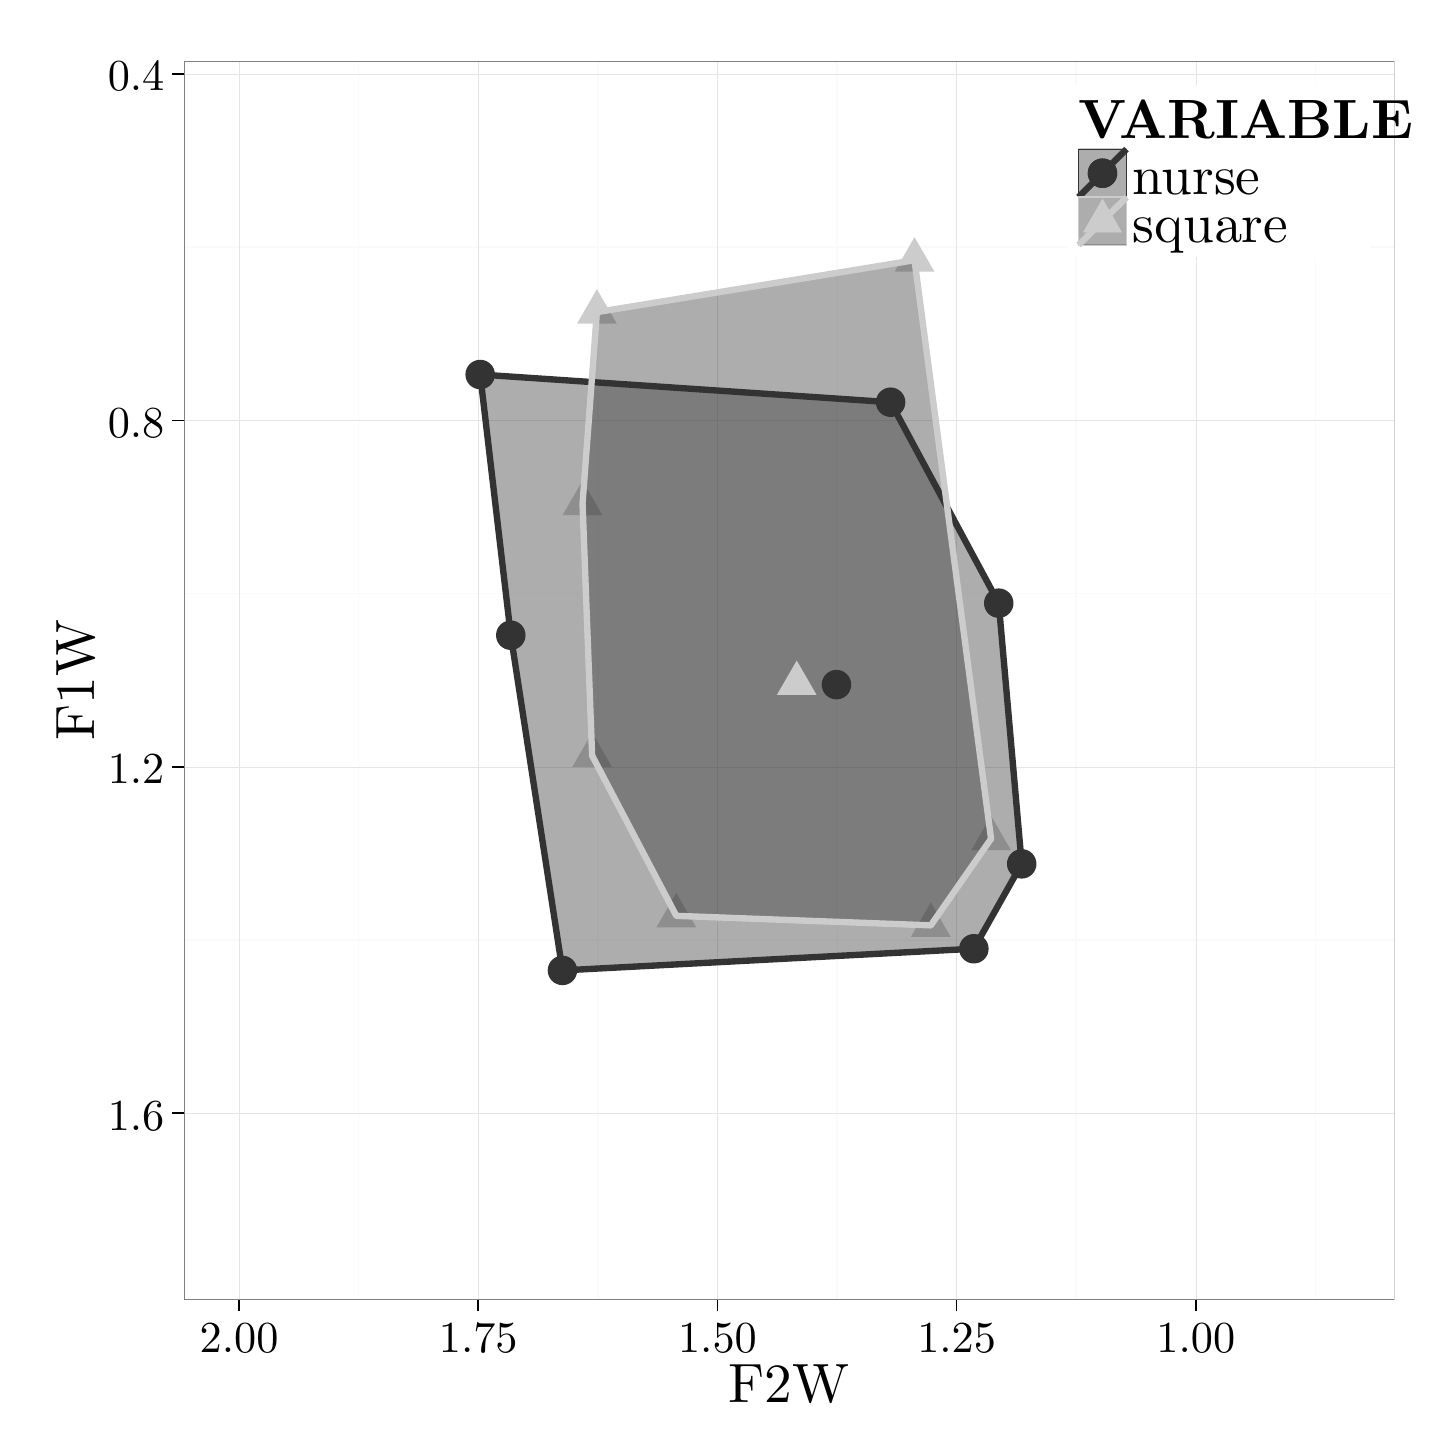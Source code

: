 % Created by tikzDevice version 0.8.1 on 2016-02-09 02:15:21
% !TEX encoding = UTF-8 Unicode
\begin{tikzpicture}[x=1pt,y=1pt]
\definecolor{fillColor}{RGB}{255,255,255}
\path[use as bounding box,fill=fillColor,fill opacity=0.00] (0,0) rectangle (505.89,505.89);
\begin{scope}
\path[clip] (  0.00,  0.00) rectangle (505.89,505.89);
\definecolor{drawColor}{RGB}{255,255,255}
\definecolor{fillColor}{RGB}{255,255,255}

\path[draw=drawColor,line width= 0.6pt,line join=round,line cap=round,fill=fillColor] (  0.00, -0.00) rectangle (505.89,505.89);
\end{scope}
\begin{scope}
\path[clip] ( 56.50, 46.31) rectangle (493.85,493.84);
\definecolor{fillColor}{RGB}{255,255,255}

\path[fill=fillColor] ( 56.50, 46.31) rectangle (493.85,493.84);
\definecolor{drawColor}{gray}{0.98}

\path[draw=drawColor,line width= 0.6pt,line join=round] ( 56.50,426.56) --
	(493.85,426.56);

\path[draw=drawColor,line width= 0.6pt,line join=round] ( 56.50,301.37) --
	(493.85,301.37);

\path[draw=drawColor,line width= 0.6pt,line join=round] ( 56.50,176.19) --
	(493.85,176.19);

\path[draw=drawColor,line width= 0.6pt,line join=round] (465.32, 46.31) --
	(465.32,493.84);

\path[draw=drawColor,line width= 0.6pt,line join=round] (378.89, 46.31) --
	(378.89,493.84);

\path[draw=drawColor,line width= 0.6pt,line join=round] (292.46, 46.31) --
	(292.46,493.84);

\path[draw=drawColor,line width= 0.6pt,line join=round] (206.03, 46.31) --
	(206.03,493.84);

\path[draw=drawColor,line width= 0.6pt,line join=round] (119.60, 46.31) --
	(119.60,493.84);
\definecolor{drawColor}{gray}{0.90}

\path[draw=drawColor,line width= 0.2pt,line join=round] ( 56.50,489.15) --
	(493.85,489.15);

\path[draw=drawColor,line width= 0.2pt,line join=round] ( 56.50,363.97) --
	(493.85,363.97);

\path[draw=drawColor,line width= 0.2pt,line join=round] ( 56.50,238.78) --
	(493.85,238.78);

\path[draw=drawColor,line width= 0.2pt,line join=round] ( 56.50,113.59) --
	(493.85,113.59);

\path[draw=drawColor,line width= 0.2pt,line join=round] (422.11, 46.31) --
	(422.11,493.84);

\path[draw=drawColor,line width= 0.2pt,line join=round] (335.68, 46.31) --
	(335.68,493.84);

\path[draw=drawColor,line width= 0.2pt,line join=round] (249.24, 46.31) --
	(249.24,493.84);

\path[draw=drawColor,line width= 0.2pt,line join=round] (162.81, 46.31) --
	(162.81,493.84);

\path[draw=drawColor,line width= 0.2pt,line join=round] ( 76.38, 46.31) --
	( 76.38,493.84);
\definecolor{fillColor}{gray}{0.20}

\path[fill=fillColor] (174.57,286.35) circle (  5.33);

\path[fill=fillColor] (163.51,380.55) circle (  5.33);

\path[fill=fillColor] (311.82,370.54) circle (  5.33);

\path[fill=fillColor] (350.89,297.93) circle (  5.33);

\path[fill=fillColor] (359.19,203.73) circle (  5.33);

\path[fill=fillColor] (341.90,173.06) circle (  5.33);

\path[fill=fillColor] (193.24,165.23) circle (  5.33);
\definecolor{fillColor}{gray}{0.80}

\path[fill=fillColor] (200.50,342.22) --
	(207.68,329.77) --
	(193.31,329.77) --
	cycle;

\path[fill=fillColor] (205.68,411.38) --
	(212.87,398.94) --
	(198.50,398.94) --
	cycle;

\path[fill=fillColor] (320.46,430.16) --
	(327.65,417.72) --
	(313.28,417.72) --
	cycle;

\path[fill=fillColor] (348.12,221.10) --
	(355.31,208.66) --
	(340.94,208.66) --
	cycle;

\path[fill=fillColor] (326.34,189.80) --
	(333.53,177.36) --
	(319.16,177.36) --
	cycle;

\path[fill=fillColor] (234.38,193.25) --
	(241.56,180.80) --
	(227.19,180.80) --
	cycle;

\path[fill=fillColor] (203.96,251.14) --
	(211.14,238.70) --
	(196.77,238.70) --
	cycle;
\definecolor{drawColor}{gray}{0.20}
\definecolor{fillColor}{RGB}{51,51,51}

\path[draw=drawColor,line width= 2.3pt,line join=round,line cap=round,fill=fillColor,fill opacity=0.40] (174.57,286.35) --
	(163.51,380.55) --
	(311.82,370.54) --
	(350.89,297.93) --
	(359.19,203.73) --
	(341.90,173.06) --
	(193.24,165.23) --
	cycle;
\definecolor{drawColor}{gray}{0.80}

\path[draw=drawColor,line width= 2.3pt,line join=round,line cap=round,fill=fillColor,fill opacity=0.40] (200.50,333.92) --
	(205.68,403.09) --
	(320.46,421.86) --
	(348.12,212.80) --
	(326.34,181.51) --
	(234.38,184.95) --
	(203.96,242.85) --
	cycle;
\definecolor{fillColor}{gray}{0.20}

\path[fill=fillColor] (292.25,268.49) circle (  5.33);
\definecolor{fillColor}{gray}{0.80}

\path[fill=fillColor] (277.90,277.20) --
	(285.08,264.76) --
	(270.71,264.76) --
	cycle;
\definecolor{drawColor}{gray}{0.50}

\path[draw=drawColor,line width= 0.6pt,line join=round,line cap=round] ( 56.50, 46.31) rectangle (493.85,493.84);
\end{scope}
\begin{scope}
\path[clip] (  0.00,  0.00) rectangle (505.89,505.89);
\definecolor{drawColor}{RGB}{0,0,0}

\node[text=drawColor,anchor=base east,inner sep=0pt, outer sep=0pt, scale=  1.60] at ( 49.39,483.12) {0.4};

\node[text=drawColor,anchor=base east,inner sep=0pt, outer sep=0pt, scale=  1.60] at ( 49.39,357.93) {0.8};

\node[text=drawColor,anchor=base east,inner sep=0pt, outer sep=0pt, scale=  1.60] at ( 49.39,232.75) {1.2};

\node[text=drawColor,anchor=base east,inner sep=0pt, outer sep=0pt, scale=  1.60] at ( 49.39,107.56) {1.6};
\end{scope}
\begin{scope}
\path[clip] (  0.00,  0.00) rectangle (505.89,505.89);
\definecolor{drawColor}{RGB}{0,0,0}

\path[draw=drawColor,line width= 0.6pt,line join=round] ( 52.24,489.15) --
	( 56.50,489.15);

\path[draw=drawColor,line width= 0.6pt,line join=round] ( 52.24,363.97) --
	( 56.50,363.97);

\path[draw=drawColor,line width= 0.6pt,line join=round] ( 52.24,238.78) --
	( 56.50,238.78);

\path[draw=drawColor,line width= 0.6pt,line join=round] ( 52.24,113.59) --
	( 56.50,113.59);
\end{scope}
\begin{scope}
\path[clip] (  0.00,  0.00) rectangle (505.89,505.89);
\definecolor{drawColor}{RGB}{0,0,0}

\path[draw=drawColor,line width= 0.6pt,line join=round] (422.11, 42.04) --
	(422.11, 46.31);

\path[draw=drawColor,line width= 0.6pt,line join=round] (335.68, 42.04) --
	(335.68, 46.31);

\path[draw=drawColor,line width= 0.6pt,line join=round] (249.24, 42.04) --
	(249.24, 46.31);

\path[draw=drawColor,line width= 0.6pt,line join=round] (162.81, 42.04) --
	(162.81, 46.31);

\path[draw=drawColor,line width= 0.6pt,line join=round] ( 76.38, 42.04) --
	( 76.38, 46.31);
\end{scope}
\begin{scope}
\path[clip] (  0.00,  0.00) rectangle (505.89,505.89);
\definecolor{drawColor}{RGB}{0,0,0}

\node[text=drawColor,anchor=base,inner sep=0pt, outer sep=0pt, scale=  1.60] at (422.11, 27.13) {1.00};

\node[text=drawColor,anchor=base,inner sep=0pt, outer sep=0pt, scale=  1.60] at (335.68, 27.13) {1.25};

\node[text=drawColor,anchor=base,inner sep=0pt, outer sep=0pt, scale=  1.60] at (249.24, 27.13) {1.50};

\node[text=drawColor,anchor=base,inner sep=0pt, outer sep=0pt, scale=  1.60] at (162.81, 27.13) {1.75};

\node[text=drawColor,anchor=base,inner sep=0pt, outer sep=0pt, scale=  1.60] at ( 76.38, 27.13) {2.00};
\end{scope}
\begin{scope}
\path[clip] (  0.00,  0.00) rectangle (505.89,505.89);
\definecolor{drawColor}{RGB}{0,0,0}

\node[text=drawColor,anchor=base,inner sep=0pt, outer sep=0pt, scale=  2.00] at (275.17,  9.03) {F2W};
\end{scope}
\begin{scope}
\path[clip] (  0.00,  0.00) rectangle (505.89,505.89);
\definecolor{drawColor}{RGB}{0,0,0}

\node[text=drawColor,rotate= 90.00,anchor=base,inner sep=0pt, outer sep=0pt, scale=  2.00] at ( 24.12,270.08) {F1W};
\end{scope}
\begin{scope}
\path[clip] (  0.00,  0.00) rectangle (505.89,505.89);
\definecolor{fillColor}{RGB}{255,255,255}

\path[fill=fillColor] (375.44,423.00) rectangle (484.98,484.98);
\end{scope}
\begin{scope}
\path[clip] (  0.00,  0.00) rectangle (505.89,505.89);
\definecolor{drawColor}{RGB}{0,0,0}

\node[text=drawColor,anchor=base west,inner sep=0pt, outer sep=0pt, scale=  2.00] at (379.71,465.96) {\bfseries VARIABLE};
\end{scope}
\begin{scope}
\path[clip] (  0.00,  0.00) rectangle (505.89,505.89);
\definecolor{drawColor}{gray}{0.80}
\definecolor{fillColor}{RGB}{255,255,255}

\path[draw=drawColor,line width= 0.6pt,line join=round,line cap=round,fill=fillColor] (379.71,444.61) rectangle (397.06,461.96);
\end{scope}
\begin{scope}
\path[clip] (  0.00,  0.00) rectangle (505.89,505.89);
\definecolor{fillColor}{gray}{0.20}

\path[fill=fillColor] (388.38,453.29) circle (  5.33);
\end{scope}
\begin{scope}
\path[clip] (  0.00,  0.00) rectangle (505.89,505.89);
\definecolor{drawColor}{gray}{0.20}
\definecolor{fillColor}{RGB}{51,51,51}

\path[draw=drawColor,line width= 0.4pt,line join=round,line cap=round,fill=fillColor,fill opacity=0.40] (379.71,444.61) rectangle (397.06,461.96);

\path[draw=drawColor,line width= 2.3pt,line join=round] (379.71,444.61) --
	(397.06,461.96);
\end{scope}
\begin{scope}
\path[clip] (  0.00,  0.00) rectangle (505.89,505.89);
\definecolor{fillColor}{gray}{0.20}

\path[fill=fillColor] (388.38,453.29) circle (  5.33);
\end{scope}
\begin{scope}
\path[clip] (  0.00,  0.00) rectangle (505.89,505.89);
\definecolor{drawColor}{gray}{0.80}
\definecolor{fillColor}{RGB}{255,255,255}

\path[draw=drawColor,line width= 0.6pt,line join=round,line cap=round,fill=fillColor] (379.71,427.27) rectangle (397.06,444.61);
\end{scope}
\begin{scope}
\path[clip] (  0.00,  0.00) rectangle (505.89,505.89);
\definecolor{fillColor}{gray}{0.80}

\path[fill=fillColor] (388.38,444.24) --
	(395.57,431.79) --
	(381.20,431.79) --
	cycle;
\end{scope}
\begin{scope}
\path[clip] (  0.00,  0.00) rectangle (505.89,505.89);
\definecolor{drawColor}{gray}{0.80}
\definecolor{fillColor}{RGB}{51,51,51}

\path[draw=drawColor,line width= 0.4pt,line join=round,line cap=round,fill=fillColor,fill opacity=0.40] (379.71,427.27) rectangle (397.06,444.61);

\path[draw=drawColor,line width= 2.3pt,line join=round] (379.71,427.27) --
	(397.06,444.61);
\end{scope}
\begin{scope}
\path[clip] (  0.00,  0.00) rectangle (505.89,505.89);
\definecolor{fillColor}{gray}{0.80}

\path[fill=fillColor] (388.38,444.24) --
	(395.57,431.79) --
	(381.20,431.79) --
	cycle;
\end{scope}
\begin{scope}
\path[clip] (  0.00,  0.00) rectangle (505.89,505.89);
\definecolor{drawColor}{RGB}{0,0,0}

\node[text=drawColor,anchor=base west,inner sep=0pt, outer sep=0pt, scale=  2.00] at (399.22,445.75) {nurse};
\end{scope}
\begin{scope}
\path[clip] (  0.00,  0.00) rectangle (505.89,505.89);
\definecolor{drawColor}{RGB}{0,0,0}

\node[text=drawColor,anchor=base west,inner sep=0pt, outer sep=0pt, scale=  2.00] at (399.22,428.40) {square};
\end{scope}
\end{tikzpicture}
